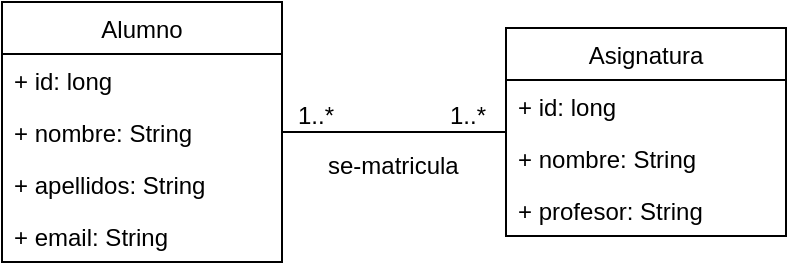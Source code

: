 <mxfile version="10.6.5" type="device"><diagram id="mtlRyvnEtebP1t7VjNLC" name="Página-1"><mxGraphModel dx="797" dy="473" grid="1" gridSize="10" guides="1" tooltips="1" connect="1" arrows="1" fold="1" page="1" pageScale="1" pageWidth="1169" pageHeight="827" math="0" shadow="0"><root><mxCell id="0"/><mxCell id="1" parent="0"/><mxCell id="lf91It-q8ErUva_2SE_m-18" value="" style="edgeStyle=orthogonalEdgeStyle;rounded=0;orthogonalLoop=1;jettySize=auto;html=1;startArrow=none;startFill=0;endArrow=none;endFill=0;" edge="1" parent="1" source="lf91It-q8ErUva_2SE_m-1" target="lf91It-q8ErUva_2SE_m-13"><mxGeometry relative="1" as="geometry"/></mxCell><mxCell id="lf91It-q8ErUva_2SE_m-1" value="Alumno" style="swimlane;fontStyle=0;childLayout=stackLayout;horizontal=1;startSize=26;fillColor=none;horizontalStack=0;resizeParent=1;resizeParentMax=0;resizeLast=0;collapsible=1;marginBottom=0;" vertex="1" parent="1"><mxGeometry x="200" y="130" width="140" height="130" as="geometry"/></mxCell><mxCell id="lf91It-q8ErUva_2SE_m-3" value="+ id: long&#10;" style="text;strokeColor=none;fillColor=none;align=left;verticalAlign=top;spacingLeft=4;spacingRight=4;overflow=hidden;rotatable=0;points=[[0,0.5],[1,0.5]];portConstraint=eastwest;" vertex="1" parent="lf91It-q8ErUva_2SE_m-1"><mxGeometry y="26" width="140" height="26" as="geometry"/></mxCell><mxCell id="lf91It-q8ErUva_2SE_m-4" value="+ nombre: String&#10;" style="text;strokeColor=none;fillColor=none;align=left;verticalAlign=top;spacingLeft=4;spacingRight=4;overflow=hidden;rotatable=0;points=[[0,0.5],[1,0.5]];portConstraint=eastwest;" vertex="1" parent="lf91It-q8ErUva_2SE_m-1"><mxGeometry y="52" width="140" height="26" as="geometry"/></mxCell><mxCell id="lf91It-q8ErUva_2SE_m-11" value="+ apellidos: String&#10;" style="text;strokeColor=none;fillColor=none;align=left;verticalAlign=top;spacingLeft=4;spacingRight=4;overflow=hidden;rotatable=0;points=[[0,0.5],[1,0.5]];portConstraint=eastwest;" vertex="1" parent="lf91It-q8ErUva_2SE_m-1"><mxGeometry y="78" width="140" height="26" as="geometry"/></mxCell><mxCell id="lf91It-q8ErUva_2SE_m-12" value="+ email: String&#10;" style="text;strokeColor=none;fillColor=none;align=left;verticalAlign=top;spacingLeft=4;spacingRight=4;overflow=hidden;rotatable=0;points=[[0,0.5],[1,0.5]];portConstraint=eastwest;" vertex="1" parent="lf91It-q8ErUva_2SE_m-1"><mxGeometry y="104" width="140" height="26" as="geometry"/></mxCell><mxCell id="lf91It-q8ErUva_2SE_m-13" value="Asignatura" style="swimlane;fontStyle=0;childLayout=stackLayout;horizontal=1;startSize=26;fillColor=none;horizontalStack=0;resizeParent=1;resizeParentMax=0;resizeLast=0;collapsible=1;marginBottom=0;" vertex="1" parent="1"><mxGeometry x="452" y="143" width="140" height="104" as="geometry"/></mxCell><mxCell id="lf91It-q8ErUva_2SE_m-14" value="+ id: long&#10;" style="text;strokeColor=none;fillColor=none;align=left;verticalAlign=top;spacingLeft=4;spacingRight=4;overflow=hidden;rotatable=0;points=[[0,0.5],[1,0.5]];portConstraint=eastwest;" vertex="1" parent="lf91It-q8ErUva_2SE_m-13"><mxGeometry y="26" width="140" height="26" as="geometry"/></mxCell><mxCell id="lf91It-q8ErUva_2SE_m-15" value="+ nombre: String&#10;" style="text;strokeColor=none;fillColor=none;align=left;verticalAlign=top;spacingLeft=4;spacingRight=4;overflow=hidden;rotatable=0;points=[[0,0.5],[1,0.5]];portConstraint=eastwest;" vertex="1" parent="lf91It-q8ErUva_2SE_m-13"><mxGeometry y="52" width="140" height="26" as="geometry"/></mxCell><mxCell id="lf91It-q8ErUva_2SE_m-16" value="+ profesor: String&#10;" style="text;strokeColor=none;fillColor=none;align=left;verticalAlign=top;spacingLeft=4;spacingRight=4;overflow=hidden;rotatable=0;points=[[0,0.5],[1,0.5]];portConstraint=eastwest;" vertex="1" parent="lf91It-q8ErUva_2SE_m-13"><mxGeometry y="78" width="140" height="26" as="geometry"/></mxCell><mxCell id="lf91It-q8ErUva_2SE_m-19" value="1..*&lt;br&gt;" style="text;html=1;resizable=0;points=[];autosize=1;align=left;verticalAlign=top;spacingTop=-4;" vertex="1" parent="1"><mxGeometry x="346" y="177" width="30" height="20" as="geometry"/></mxCell><mxCell id="lf91It-q8ErUva_2SE_m-20" value="1..*&lt;br&gt;" style="text;html=1;resizable=0;points=[];autosize=1;align=left;verticalAlign=top;spacingTop=-4;" vertex="1" parent="1"><mxGeometry x="422" y="177" width="30" height="20" as="geometry"/></mxCell><mxCell id="lf91It-q8ErUva_2SE_m-21" value="se-matricula" style="text;html=1;resizable=0;points=[];autosize=1;align=left;verticalAlign=top;spacingTop=-4;" vertex="1" parent="1"><mxGeometry x="361" y="202" width="80" height="20" as="geometry"/></mxCell></root></mxGraphModel></diagram></mxfile>